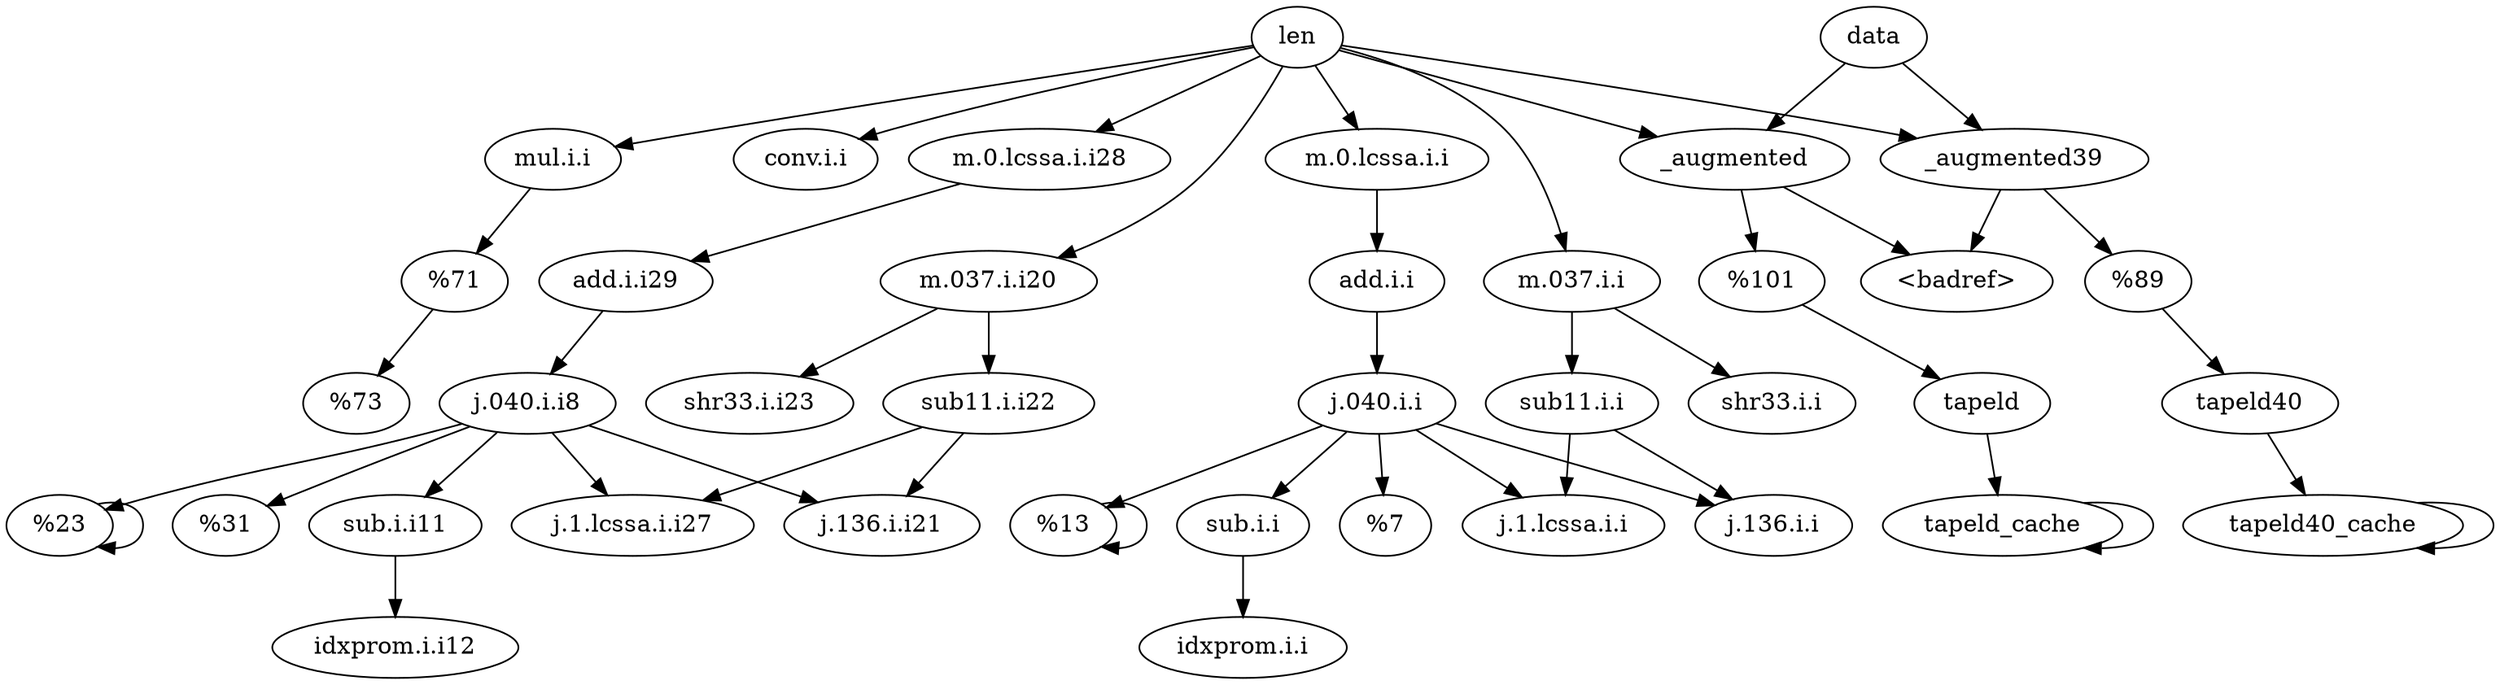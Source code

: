 digraph G {
		"j.040.i.i" -> "j.136.i.i"
		"j.040.i.i" -> "sub.i.i"
		"j.040.i.i" -> "%9"
		"j.040.i.i" -> "j.1.lcssa.i.i"
		"j.040.i.i" -> "%6"
		"m.0.lcssa.i.i" -> "add.i.i"
		"m.037.i.i" -> "shr33.i.i"
		"m.037.i.i" -> "sub11.i.i"
		"j.040.i.i8" -> "%20"
		"j.040.i.i8" -> "j.136.i.i21"
		"j.040.i.i8" -> "j.1.lcssa.i.i27"
		"j.040.i.i8" -> "%23"
		"j.040.i.i8" -> "sub.i.i11"
		"m.0.lcssa.i.i28" -> "add.i.i29"
		"m.037.i.i20" -> "sub11.i.i22"
		"m.037.i.i20" -> "shr33.i.i23"
		"data" -> "_augmented"
		"data" -> "_augmented39"
		"len" -> "m.037.i.i"
		"len" -> "mul.i.i"
		"len" -> "_augmented"
		"len" -> "conv.i.i"
		"len" -> "_augmented39"
		"len" -> "m.0.lcssa.i.i28"
		"len" -> "m.037.i.i20"
		"len" -> "m.0.lcssa.i.i"
		"sub11.i.i" -> "j.136.i.i"
		"sub11.i.i" -> "j.1.lcssa.i.i"
		"add.i.i" -> "j.040.i.i"
		"sub.i.i11" -> "idxprom.i.i12"
		"%0" -> "%27"
		"mul.i.i" -> "%0"
		"sub.i.i" -> "idxprom.i.i"
		"sub11.i.i22" -> "j.136.i.i21"
		"sub11.i.i22" -> "j.1.lcssa.i.i27"
		"add.i.i29" -> "j.040.i.i8"
		"%6" -> "%6"
		"%14" -> "tapeld40"
		"tapeld40" -> "tapeld40_cache"
		"tapeld40_cache" -> "tapeld40_cache"
		"tapeld_cache" -> "tapeld_cache"
		"tapeld" -> "tapeld_cache"
		"_augmented" -> "%13"
		"_augmented" -> "<badref>"
		"%13" -> "tapeld"
		"_augmented39" -> "%14"
		"_augmented39" -> "<badref>"
		"%20" -> "%20"
}
